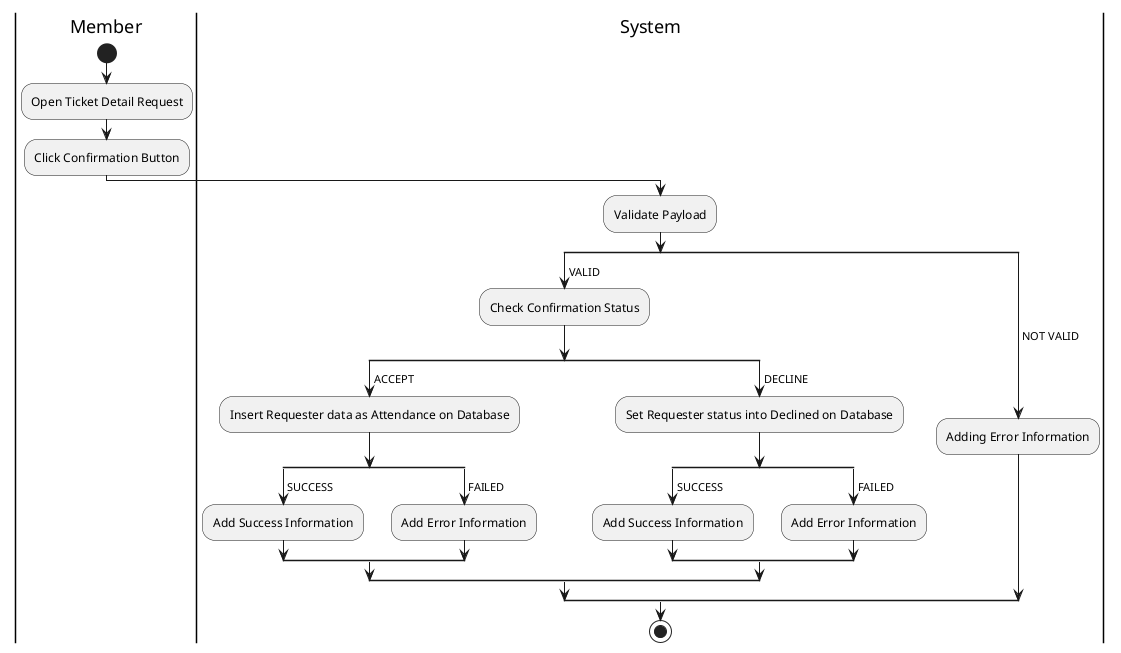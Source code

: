 @startuml ConfirmAttendance

skinparam ConditionEndStyle hline
skinparam conditionStyle diamond
skinparam Monochrome true
skinparam Shadowing false

|Member|
start
:Open Ticket Detail Request;
:Click Confirmation Button;

|System|
:Validate Payload;
split
    -> VALID;
    :Check Confirmation Status;
    split
        -> ACCEPT;
        :Insert Requester data as Attendance on Database;
        split
            -> SUCCESS;
            :Add Success Information;
        split again
            -> FAILED;
            :Add Error Information;
        end split
    split again
        -> DECLINE;
        :Set Requester status into Declined on Database;
        split
            -> SUCCESS;
            :Add Success Information;
        split again
            -> FAILED;
            :Add Error Information;
        end split
    end split
split again
    -> NOT VALID;
    :Adding Error Information;
end split
stop

@enduml